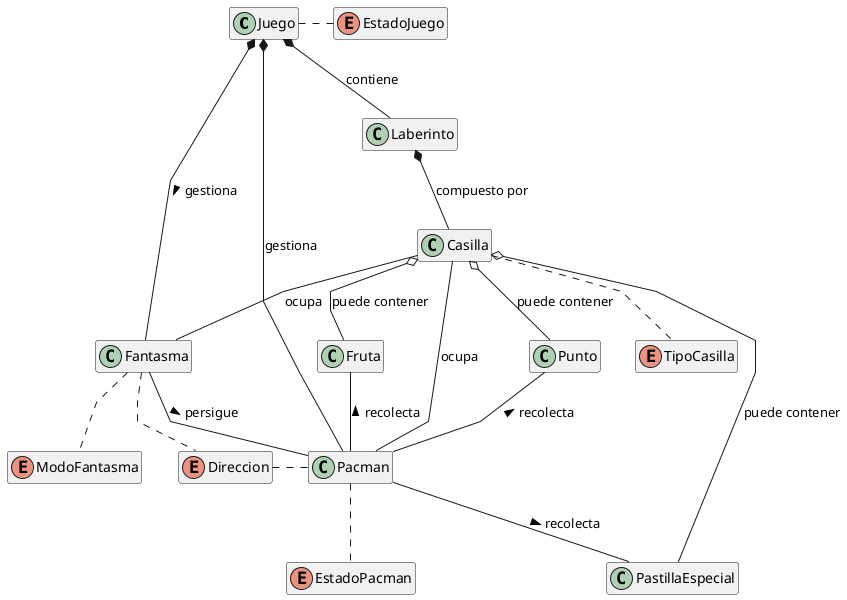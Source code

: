 @startuml

hide empty members
skinparam linetype polyline

Juego *-- Laberinto : contiene
Juego *-- Pacman : gestiona
Juego *-- Fantasma : gestiona >
Laberinto *-- Casilla : compuesto por
Casilla -- Pacman : ocupa
Casilla -- Fantasma : ocupa
Casilla o-d- Punto : puede contener
Casilla o-- PastillaEspecial : puede contener
Casilla o-- Fruta : puede contener
Pacman -u- Punto : recolecta >
Pacman -- PastillaEspecial : recolecta >
Pacman -u- Fruta : recolecta >
Fantasma -- Pacman : persigue >

enum EstadoJuego 
enum TipoCasilla 
enum EstadoPacman 
enum ModoFantasma 
enum Direccion 

Juego .r. EstadoJuego
Casilla .. TipoCasilla
Pacman .. EstadoPacman
Pacman .l. Direccion
Fantasma .. ModoFantasma
Fantasma .d. Direccion

@enduml